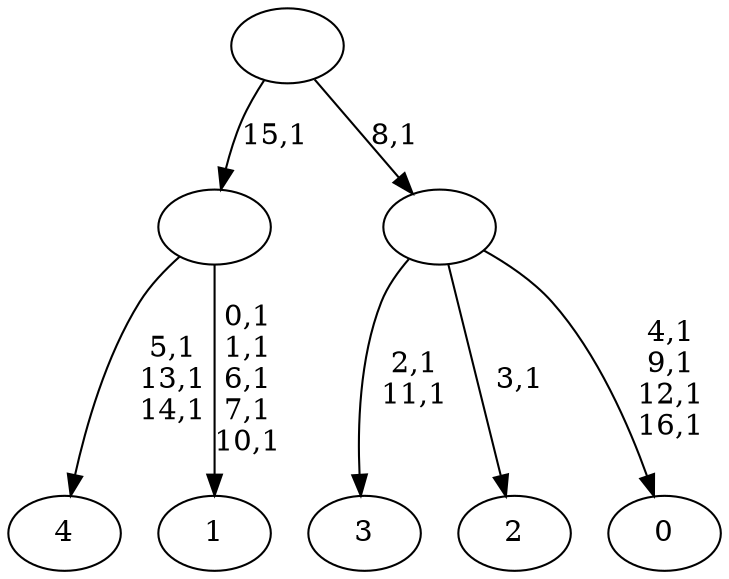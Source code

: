 digraph T {
	22 [label="4"]
	18 [label="3"]
	15 [label="2"]
	13 [label="1"]
	7 [label=""]
	6 [label="0"]
	1 [label=""]
	0 [label=""]
	7 -> 13 [label="0,1\n1,1\n6,1\n7,1\n10,1"]
	7 -> 22 [label="5,1\n13,1\n14,1"]
	1 -> 6 [label="4,1\n9,1\n12,1\n16,1"]
	1 -> 15 [label="3,1"]
	1 -> 18 [label="2,1\n11,1"]
	0 -> 7 [label="15,1"]
	0 -> 1 [label="8,1"]
}
